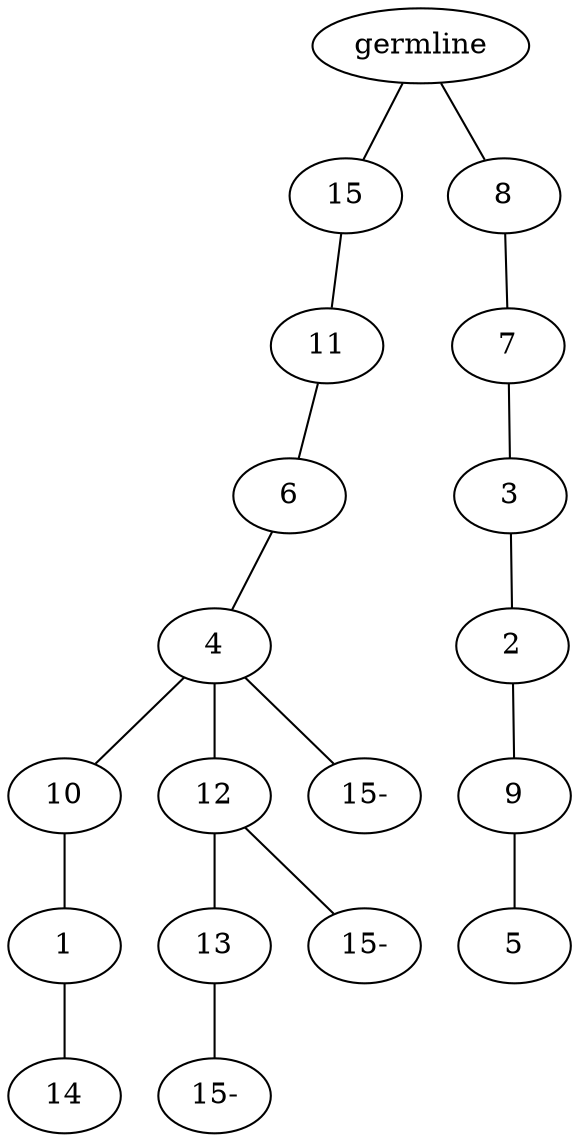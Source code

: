 graph tree {
    "140086025504656" [label="germline"];
    "140086027760064" [label="15"];
    "140086025028368" [label="11"];
    "140086025031296" [label="6"];
    "140086025030096" [label="4"];
    "140086025029808" [label="10"];
    "140086025028128" [label="1"];
    "140086027761648" [label="14"];
    "140086025030336" [label="12"];
    "140086025029424" [label="13"];
    "140086025031632" [label="15-"];
    "140086025028320" [label="15-"];
    "140086025029664" [label="15-"];
    "140086025030912" [label="8"];
    "140086025028560" [label="7"];
    "140086025031344" [label="3"];
    "140086025027936" [label="2"];
    "140086025030000" [label="9"];
    "140086025031584" [label="5"];
    "140086025504656" -- "140086027760064";
    "140086025504656" -- "140086025030912";
    "140086027760064" -- "140086025028368";
    "140086025028368" -- "140086025031296";
    "140086025031296" -- "140086025030096";
    "140086025030096" -- "140086025029808";
    "140086025030096" -- "140086025030336";
    "140086025030096" -- "140086025029664";
    "140086025029808" -- "140086025028128";
    "140086025028128" -- "140086027761648";
    "140086025030336" -- "140086025029424";
    "140086025030336" -- "140086025028320";
    "140086025029424" -- "140086025031632";
    "140086025030912" -- "140086025028560";
    "140086025028560" -- "140086025031344";
    "140086025031344" -- "140086025027936";
    "140086025027936" -- "140086025030000";
    "140086025030000" -- "140086025031584";
}

